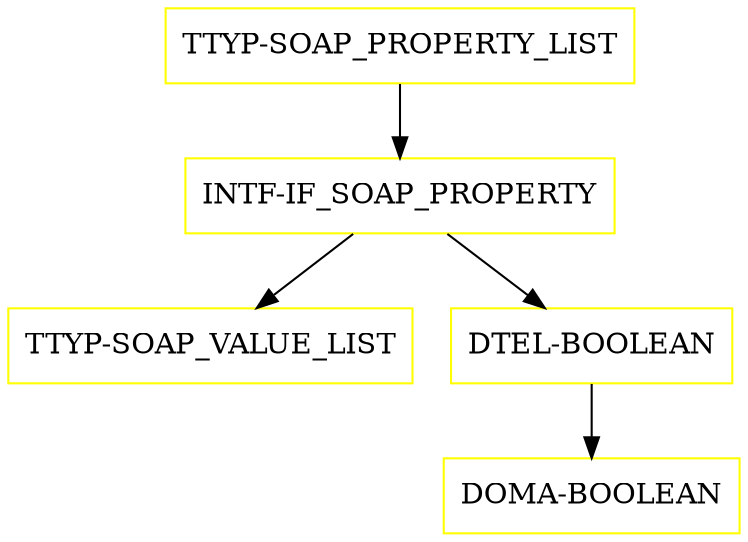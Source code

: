 digraph G {
  "TTYP-SOAP_PROPERTY_LIST" [shape=box,color=yellow];
  "INTF-IF_SOAP_PROPERTY" [shape=box,color=yellow,URL="./INTF_IF_SOAP_PROPERTY.html"];
  "TTYP-SOAP_VALUE_LIST" [shape=box,color=yellow,URL="./TTYP_SOAP_VALUE_LIST.html"];
  "DTEL-BOOLEAN" [shape=box,color=yellow,URL="./DTEL_BOOLEAN.html"];
  "DOMA-BOOLEAN" [shape=box,color=yellow,URL="./DOMA_BOOLEAN.html"];
  "TTYP-SOAP_PROPERTY_LIST" -> "INTF-IF_SOAP_PROPERTY";
  "INTF-IF_SOAP_PROPERTY" -> "DTEL-BOOLEAN";
  "INTF-IF_SOAP_PROPERTY" -> "TTYP-SOAP_VALUE_LIST";
  "DTEL-BOOLEAN" -> "DOMA-BOOLEAN";
}
